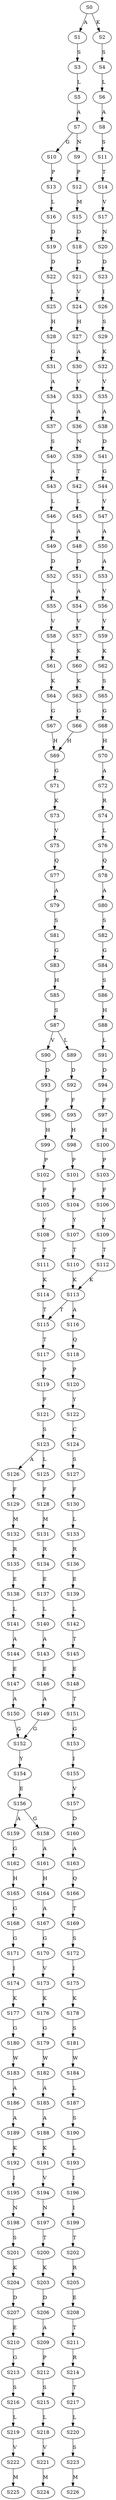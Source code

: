strict digraph  {
	S0 -> S1 [ label = A ];
	S0 -> S2 [ label = K ];
	S1 -> S3 [ label = S ];
	S2 -> S4 [ label = S ];
	S3 -> S5 [ label = L ];
	S4 -> S6 [ label = L ];
	S5 -> S7 [ label = A ];
	S6 -> S8 [ label = A ];
	S7 -> S9 [ label = N ];
	S7 -> S10 [ label = G ];
	S8 -> S11 [ label = S ];
	S9 -> S12 [ label = P ];
	S10 -> S13 [ label = P ];
	S11 -> S14 [ label = T ];
	S12 -> S15 [ label = M ];
	S13 -> S16 [ label = L ];
	S14 -> S17 [ label = V ];
	S15 -> S18 [ label = D ];
	S16 -> S19 [ label = D ];
	S17 -> S20 [ label = N ];
	S18 -> S21 [ label = D ];
	S19 -> S22 [ label = D ];
	S20 -> S23 [ label = D ];
	S21 -> S24 [ label = V ];
	S22 -> S25 [ label = L ];
	S23 -> S26 [ label = I ];
	S24 -> S27 [ label = H ];
	S25 -> S28 [ label = H ];
	S26 -> S29 [ label = S ];
	S27 -> S30 [ label = A ];
	S28 -> S31 [ label = G ];
	S29 -> S32 [ label = K ];
	S30 -> S33 [ label = V ];
	S31 -> S34 [ label = A ];
	S32 -> S35 [ label = V ];
	S33 -> S36 [ label = A ];
	S34 -> S37 [ label = A ];
	S35 -> S38 [ label = A ];
	S36 -> S39 [ label = N ];
	S37 -> S40 [ label = S ];
	S38 -> S41 [ label = D ];
	S39 -> S42 [ label = T ];
	S40 -> S43 [ label = A ];
	S41 -> S44 [ label = G ];
	S42 -> S45 [ label = L ];
	S43 -> S46 [ label = L ];
	S44 -> S47 [ label = V ];
	S45 -> S48 [ label = A ];
	S46 -> S49 [ label = A ];
	S47 -> S50 [ label = A ];
	S48 -> S51 [ label = D ];
	S49 -> S52 [ label = D ];
	S50 -> S53 [ label = A ];
	S51 -> S54 [ label = A ];
	S52 -> S55 [ label = A ];
	S53 -> S56 [ label = V ];
	S54 -> S57 [ label = V ];
	S55 -> S58 [ label = V ];
	S56 -> S59 [ label = V ];
	S57 -> S60 [ label = K ];
	S58 -> S61 [ label = K ];
	S59 -> S62 [ label = K ];
	S60 -> S63 [ label = K ];
	S61 -> S64 [ label = K ];
	S62 -> S65 [ label = S ];
	S63 -> S66 [ label = G ];
	S64 -> S67 [ label = G ];
	S65 -> S68 [ label = G ];
	S66 -> S69 [ label = H ];
	S67 -> S69 [ label = H ];
	S68 -> S70 [ label = H ];
	S69 -> S71 [ label = G ];
	S70 -> S72 [ label = A ];
	S71 -> S73 [ label = K ];
	S72 -> S74 [ label = R ];
	S73 -> S75 [ label = V ];
	S74 -> S76 [ label = L ];
	S75 -> S77 [ label = Q ];
	S76 -> S78 [ label = Q ];
	S77 -> S79 [ label = A ];
	S78 -> S80 [ label = A ];
	S79 -> S81 [ label = S ];
	S80 -> S82 [ label = S ];
	S81 -> S83 [ label = G ];
	S82 -> S84 [ label = G ];
	S83 -> S85 [ label = H ];
	S84 -> S86 [ label = S ];
	S85 -> S87 [ label = S ];
	S86 -> S88 [ label = H ];
	S87 -> S89 [ label = L ];
	S87 -> S90 [ label = V ];
	S88 -> S91 [ label = L ];
	S89 -> S92 [ label = D ];
	S90 -> S93 [ label = D ];
	S91 -> S94 [ label = D ];
	S92 -> S95 [ label = F ];
	S93 -> S96 [ label = F ];
	S94 -> S97 [ label = F ];
	S95 -> S98 [ label = H ];
	S96 -> S99 [ label = H ];
	S97 -> S100 [ label = H ];
	S98 -> S101 [ label = P ];
	S99 -> S102 [ label = P ];
	S100 -> S103 [ label = P ];
	S101 -> S104 [ label = F ];
	S102 -> S105 [ label = F ];
	S103 -> S106 [ label = F ];
	S104 -> S107 [ label = Y ];
	S105 -> S108 [ label = Y ];
	S106 -> S109 [ label = Y ];
	S107 -> S110 [ label = T ];
	S108 -> S111 [ label = T ];
	S109 -> S112 [ label = T ];
	S110 -> S113 [ label = K ];
	S111 -> S114 [ label = K ];
	S112 -> S113 [ label = K ];
	S113 -> S115 [ label = T ];
	S113 -> S116 [ label = A ];
	S114 -> S115 [ label = T ];
	S115 -> S117 [ label = T ];
	S116 -> S118 [ label = Q ];
	S117 -> S119 [ label = P ];
	S118 -> S120 [ label = P ];
	S119 -> S121 [ label = F ];
	S120 -> S122 [ label = Y ];
	S121 -> S123 [ label = S ];
	S122 -> S124 [ label = C ];
	S123 -> S125 [ label = L ];
	S123 -> S126 [ label = A ];
	S124 -> S127 [ label = S ];
	S125 -> S128 [ label = F ];
	S126 -> S129 [ label = F ];
	S127 -> S130 [ label = F ];
	S128 -> S131 [ label = M ];
	S129 -> S132 [ label = M ];
	S130 -> S133 [ label = L ];
	S131 -> S134 [ label = R ];
	S132 -> S135 [ label = R ];
	S133 -> S136 [ label = R ];
	S134 -> S137 [ label = E ];
	S135 -> S138 [ label = E ];
	S136 -> S139 [ label = E ];
	S137 -> S140 [ label = L ];
	S138 -> S141 [ label = L ];
	S139 -> S142 [ label = L ];
	S140 -> S143 [ label = A ];
	S141 -> S144 [ label = A ];
	S142 -> S145 [ label = T ];
	S143 -> S146 [ label = E ];
	S144 -> S147 [ label = E ];
	S145 -> S148 [ label = E ];
	S146 -> S149 [ label = A ];
	S147 -> S150 [ label = A ];
	S148 -> S151 [ label = T ];
	S149 -> S152 [ label = G ];
	S150 -> S152 [ label = G ];
	S151 -> S153 [ label = G ];
	S152 -> S154 [ label = Y ];
	S153 -> S155 [ label = I ];
	S154 -> S156 [ label = E ];
	S155 -> S157 [ label = V ];
	S156 -> S158 [ label = G ];
	S156 -> S159 [ label = A ];
	S157 -> S160 [ label = D ];
	S158 -> S161 [ label = A ];
	S159 -> S162 [ label = G ];
	S160 -> S163 [ label = A ];
	S161 -> S164 [ label = H ];
	S162 -> S165 [ label = H ];
	S163 -> S166 [ label = Q ];
	S164 -> S167 [ label = A ];
	S165 -> S168 [ label = G ];
	S166 -> S169 [ label = T ];
	S167 -> S170 [ label = G ];
	S168 -> S171 [ label = G ];
	S169 -> S172 [ label = S ];
	S170 -> S173 [ label = V ];
	S171 -> S174 [ label = I ];
	S172 -> S175 [ label = I ];
	S173 -> S176 [ label = K ];
	S174 -> S177 [ label = K ];
	S175 -> S178 [ label = K ];
	S176 -> S179 [ label = G ];
	S177 -> S180 [ label = G ];
	S178 -> S181 [ label = S ];
	S179 -> S182 [ label = W ];
	S180 -> S183 [ label = W ];
	S181 -> S184 [ label = W ];
	S182 -> S185 [ label = A ];
	S183 -> S186 [ label = A ];
	S184 -> S187 [ label = L ];
	S185 -> S188 [ label = A ];
	S186 -> S189 [ label = A ];
	S187 -> S190 [ label = S ];
	S188 -> S191 [ label = K ];
	S189 -> S192 [ label = K ];
	S190 -> S193 [ label = L ];
	S191 -> S194 [ label = V ];
	S192 -> S195 [ label = I ];
	S193 -> S196 [ label = I ];
	S194 -> S197 [ label = N ];
	S195 -> S198 [ label = N ];
	S196 -> S199 [ label = I ];
	S197 -> S200 [ label = T ];
	S198 -> S201 [ label = S ];
	S199 -> S202 [ label = T ];
	S200 -> S203 [ label = K ];
	S201 -> S204 [ label = K ];
	S202 -> S205 [ label = R ];
	S203 -> S206 [ label = D ];
	S204 -> S207 [ label = D ];
	S205 -> S208 [ label = E ];
	S206 -> S209 [ label = A ];
	S207 -> S210 [ label = E ];
	S208 -> S211 [ label = T ];
	S209 -> S212 [ label = P ];
	S210 -> S213 [ label = G ];
	S211 -> S214 [ label = R ];
	S212 -> S215 [ label = S ];
	S213 -> S216 [ label = S ];
	S214 -> S217 [ label = T ];
	S215 -> S218 [ label = L ];
	S216 -> S219 [ label = L ];
	S217 -> S220 [ label = L ];
	S218 -> S221 [ label = V ];
	S219 -> S222 [ label = V ];
	S220 -> S223 [ label = S ];
	S221 -> S224 [ label = M ];
	S222 -> S225 [ label = M ];
	S223 -> S226 [ label = M ];
}
